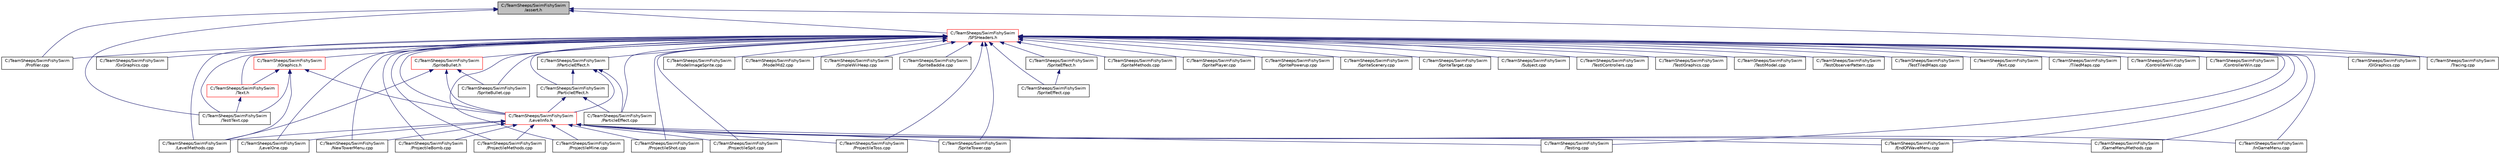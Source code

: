 digraph "C:/TeamSheeps/SwimFishySwim/assert.h"
{
 // LATEX_PDF_SIZE
  edge [fontname="Helvetica",fontsize="10",labelfontname="Helvetica",labelfontsize="10"];
  node [fontname="Helvetica",fontsize="10",shape=record];
  Node1 [label="C:/TeamSheeps/SwimFishySwim\l/assert.h",height=0.2,width=0.4,color="black", fillcolor="grey75", style="filled", fontcolor="black",tooltip=" "];
  Node1 -> Node2 [dir="back",color="midnightblue",fontsize="10",style="solid",fontname="Helvetica"];
  Node2 [label="C:/TeamSheeps/SwimFishySwim\l/Profiler.cpp",height=0.2,width=0.4,color="black", fillcolor="white", style="filled",URL="$_profiler_8cpp.html",tooltip=" "];
  Node1 -> Node3 [dir="back",color="midnightblue",fontsize="10",style="solid",fontname="Helvetica"];
  Node3 [label="C:/TeamSheeps/SwimFishySwim\l/SFSHeaders.h",height=0.2,width=0.4,color="red", fillcolor="white", style="filled",URL="$_s_f_s_headers_8h.html",tooltip=" "];
  Node3 -> Node4 [dir="back",color="midnightblue",fontsize="10",style="solid",fontname="Helvetica"];
  Node4 [label="C:/TeamSheeps/SwimFishySwim\l/ControllerWii.cpp",height=0.2,width=0.4,color="black", fillcolor="white", style="filled",URL="$_controller_wii_8cpp.html",tooltip=" "];
  Node3 -> Node5 [dir="back",color="midnightblue",fontsize="10",style="solid",fontname="Helvetica"];
  Node5 [label="C:/TeamSheeps/SwimFishySwim\l/ControllerWin.cpp",height=0.2,width=0.4,color="black", fillcolor="white", style="filled",URL="$_controller_win_8cpp.html",tooltip=" "];
  Node3 -> Node6 [dir="back",color="midnightblue",fontsize="10",style="solid",fontname="Helvetica"];
  Node6 [label="C:/TeamSheeps/SwimFishySwim\l/EndOfWaveMenu.cpp",height=0.2,width=0.4,color="black", fillcolor="white", style="filled",URL="$_end_of_wave_menu_8cpp.html",tooltip=" "];
  Node3 -> Node7 [dir="back",color="midnightblue",fontsize="10",style="solid",fontname="Helvetica"];
  Node7 [label="C:/TeamSheeps/SwimFishySwim\l/GameMenuMethods.cpp",height=0.2,width=0.4,color="black", fillcolor="white", style="filled",URL="$_game_menu_methods_8cpp.html",tooltip=" "];
  Node3 -> Node8 [dir="back",color="midnightblue",fontsize="10",style="solid",fontname="Helvetica"];
  Node8 [label="C:/TeamSheeps/SwimFishySwim\l/GlGraphics.cpp",height=0.2,width=0.4,color="black", fillcolor="white", style="filled",URL="$_gl_graphics_8cpp.html",tooltip=" "];
  Node3 -> Node9 [dir="back",color="midnightblue",fontsize="10",style="solid",fontname="Helvetica"];
  Node9 [label="C:/TeamSheeps/SwimFishySwim\l/GxGraphics.cpp",height=0.2,width=0.4,color="black", fillcolor="white", style="filled",URL="$_gx_graphics_8cpp.html",tooltip=" "];
  Node3 -> Node10 [dir="back",color="midnightblue",fontsize="10",style="solid",fontname="Helvetica"];
  Node10 [label="C:/TeamSheeps/SwimFishySwim\l/IGraphics.h",height=0.2,width=0.4,color="red", fillcolor="white", style="filled",URL="$_i_graphics_8h.html",tooltip=" "];
  Node10 -> Node19 [dir="back",color="midnightblue",fontsize="10",style="solid",fontname="Helvetica"];
  Node19 [label="C:/TeamSheeps/SwimFishySwim\l/LevelInfo.h",height=0.2,width=0.4,color="red", fillcolor="white", style="filled",URL="$_level_info_8h.html",tooltip=" "];
  Node19 -> Node6 [dir="back",color="midnightblue",fontsize="10",style="solid",fontname="Helvetica"];
  Node19 -> Node7 [dir="back",color="midnightblue",fontsize="10",style="solid",fontname="Helvetica"];
  Node19 -> Node20 [dir="back",color="midnightblue",fontsize="10",style="solid",fontname="Helvetica"];
  Node20 [label="C:/TeamSheeps/SwimFishySwim\l/InGameMenu.cpp",height=0.2,width=0.4,color="black", fillcolor="white", style="filled",URL="$_in_game_menu_8cpp.html",tooltip=" "];
  Node19 -> Node21 [dir="back",color="midnightblue",fontsize="10",style="solid",fontname="Helvetica"];
  Node21 [label="C:/TeamSheeps/SwimFishySwim\l/LevelMethods.cpp",height=0.2,width=0.4,color="black", fillcolor="white", style="filled",URL="$_level_methods_8cpp.html",tooltip=" "];
  Node19 -> Node22 [dir="back",color="midnightblue",fontsize="10",style="solid",fontname="Helvetica"];
  Node22 [label="C:/TeamSheeps/SwimFishySwim\l/LevelOne.cpp",height=0.2,width=0.4,color="black", fillcolor="white", style="filled",URL="$_level_one_8cpp.html",tooltip=" "];
  Node19 -> Node25 [dir="back",color="midnightblue",fontsize="10",style="solid",fontname="Helvetica"];
  Node25 [label="C:/TeamSheeps/SwimFishySwim\l/NewTowerMenu.cpp",height=0.2,width=0.4,color="black", fillcolor="white", style="filled",URL="$_new_tower_menu_8cpp.html",tooltip=" "];
  Node19 -> Node26 [dir="back",color="midnightblue",fontsize="10",style="solid",fontname="Helvetica"];
  Node26 [label="C:/TeamSheeps/SwimFishySwim\l/ProjectileBomb.cpp",height=0.2,width=0.4,color="black", fillcolor="white", style="filled",URL="$_projectile_bomb_8cpp.html",tooltip=" "];
  Node19 -> Node27 [dir="back",color="midnightblue",fontsize="10",style="solid",fontname="Helvetica"];
  Node27 [label="C:/TeamSheeps/SwimFishySwim\l/ProjectileMethods.cpp",height=0.2,width=0.4,color="black", fillcolor="white", style="filled",URL="$_projectile_methods_8cpp.html",tooltip=" "];
  Node19 -> Node28 [dir="back",color="midnightblue",fontsize="10",style="solid",fontname="Helvetica"];
  Node28 [label="C:/TeamSheeps/SwimFishySwim\l/ProjectileMine.cpp",height=0.2,width=0.4,color="black", fillcolor="white", style="filled",URL="$_projectile_mine_8cpp.html",tooltip=" "];
  Node19 -> Node29 [dir="back",color="midnightblue",fontsize="10",style="solid",fontname="Helvetica"];
  Node29 [label="C:/TeamSheeps/SwimFishySwim\l/ProjectileShot.cpp",height=0.2,width=0.4,color="black", fillcolor="white", style="filled",URL="$_projectile_shot_8cpp.html",tooltip=" "];
  Node19 -> Node30 [dir="back",color="midnightblue",fontsize="10",style="solid",fontname="Helvetica"];
  Node30 [label="C:/TeamSheeps/SwimFishySwim\l/ProjectileSpit.cpp",height=0.2,width=0.4,color="black", fillcolor="white", style="filled",URL="$_projectile_spit_8cpp.html",tooltip=" "];
  Node19 -> Node31 [dir="back",color="midnightblue",fontsize="10",style="solid",fontname="Helvetica"];
  Node31 [label="C:/TeamSheeps/SwimFishySwim\l/ProjectileToss.cpp",height=0.2,width=0.4,color="black", fillcolor="white", style="filled",URL="$_projectile_toss_8cpp.html",tooltip=" "];
  Node19 -> Node32 [dir="back",color="midnightblue",fontsize="10",style="solid",fontname="Helvetica"];
  Node32 [label="C:/TeamSheeps/SwimFishySwim\l/SpriteTower.cpp",height=0.2,width=0.4,color="black", fillcolor="white", style="filled",URL="$_sprite_tower_8cpp.html",tooltip=" "];
  Node19 -> Node24 [dir="back",color="midnightblue",fontsize="10",style="solid",fontname="Helvetica"];
  Node24 [label="C:/TeamSheeps/SwimFishySwim\l/Testing.cpp",height=0.2,width=0.4,color="black", fillcolor="white", style="filled",URL="$_testing_8cpp.html",tooltip=" "];
  Node10 -> Node21 [dir="back",color="midnightblue",fontsize="10",style="solid",fontname="Helvetica"];
  Node10 -> Node59 [dir="back",color="midnightblue",fontsize="10",style="solid",fontname="Helvetica"];
  Node59 [label="C:/TeamSheeps/SwimFishySwim\l/TestIText.cpp",height=0.2,width=0.4,color="black", fillcolor="white", style="filled",URL="$_test_i_text_8cpp.html",tooltip=" "];
  Node10 -> Node61 [dir="back",color="midnightblue",fontsize="10",style="solid",fontname="Helvetica"];
  Node61 [label="C:/TeamSheeps/SwimFishySwim\l/Text.h",height=0.2,width=0.4,color="red", fillcolor="white", style="filled",URL="$_text_8h.html",tooltip=" "];
  Node61 -> Node59 [dir="back",color="midnightblue",fontsize="10",style="solid",fontname="Helvetica"];
  Node3 -> Node18 [dir="back",color="midnightblue",fontsize="10",style="solid",fontname="Helvetica"];
  Node18 [label="C:/TeamSheeps/SwimFishySwim\l/IParticleEffect.h",height=0.2,width=0.4,color="black", fillcolor="white", style="filled",URL="$_i_particle_effect_8h.html",tooltip=" "];
  Node18 -> Node19 [dir="back",color="midnightblue",fontsize="10",style="solid",fontname="Helvetica"];
  Node18 -> Node33 [dir="back",color="midnightblue",fontsize="10",style="solid",fontname="Helvetica"];
  Node33 [label="C:/TeamSheeps/SwimFishySwim\l/ParticleEffect.cpp",height=0.2,width=0.4,color="black", fillcolor="white", style="filled",URL="$_particle_effect_8cpp.html",tooltip=" "];
  Node18 -> Node34 [dir="back",color="midnightblue",fontsize="10",style="solid",fontname="Helvetica"];
  Node34 [label="C:/TeamSheeps/SwimFishySwim\l/ParticleEffect.h",height=0.2,width=0.4,color="black", fillcolor="white", style="filled",URL="$_particle_effect_8h.html",tooltip=" "];
  Node34 -> Node19 [dir="back",color="midnightblue",fontsize="10",style="solid",fontname="Helvetica"];
  Node34 -> Node33 [dir="back",color="midnightblue",fontsize="10",style="solid",fontname="Helvetica"];
  Node3 -> Node20 [dir="back",color="midnightblue",fontsize="10",style="solid",fontname="Helvetica"];
  Node3 -> Node19 [dir="back",color="midnightblue",fontsize="10",style="solid",fontname="Helvetica"];
  Node3 -> Node21 [dir="back",color="midnightblue",fontsize="10",style="solid",fontname="Helvetica"];
  Node3 -> Node22 [dir="back",color="midnightblue",fontsize="10",style="solid",fontname="Helvetica"];
  Node3 -> Node52 [dir="back",color="midnightblue",fontsize="10",style="solid",fontname="Helvetica"];
  Node52 [label="C:/TeamSheeps/SwimFishySwim\l/ModelImageSprite.cpp",height=0.2,width=0.4,color="black", fillcolor="white", style="filled",URL="$_model_image_sprite_8cpp.html",tooltip=" "];
  Node3 -> Node54 [dir="back",color="midnightblue",fontsize="10",style="solid",fontname="Helvetica"];
  Node54 [label="C:/TeamSheeps/SwimFishySwim\l/ModelMd2.cpp",height=0.2,width=0.4,color="black", fillcolor="white", style="filled",URL="$_model_md2_8cpp.html",tooltip=" "];
  Node3 -> Node25 [dir="back",color="midnightblue",fontsize="10",style="solid",fontname="Helvetica"];
  Node3 -> Node33 [dir="back",color="midnightblue",fontsize="10",style="solid",fontname="Helvetica"];
  Node3 -> Node34 [dir="back",color="midnightblue",fontsize="10",style="solid",fontname="Helvetica"];
  Node3 -> Node2 [dir="back",color="midnightblue",fontsize="10",style="solid",fontname="Helvetica"];
  Node3 -> Node26 [dir="back",color="midnightblue",fontsize="10",style="solid",fontname="Helvetica"];
  Node3 -> Node27 [dir="back",color="midnightblue",fontsize="10",style="solid",fontname="Helvetica"];
  Node3 -> Node28 [dir="back",color="midnightblue",fontsize="10",style="solid",fontname="Helvetica"];
  Node3 -> Node29 [dir="back",color="midnightblue",fontsize="10",style="solid",fontname="Helvetica"];
  Node3 -> Node30 [dir="back",color="midnightblue",fontsize="10",style="solid",fontname="Helvetica"];
  Node3 -> Node31 [dir="back",color="midnightblue",fontsize="10",style="solid",fontname="Helvetica"];
  Node3 -> Node71 [dir="back",color="midnightblue",fontsize="10",style="solid",fontname="Helvetica"];
  Node71 [label="C:/TeamSheeps/SwimFishySwim\l/SimpleWiiHeap.cpp",height=0.2,width=0.4,color="black", fillcolor="white", style="filled",URL="$_simple_wii_heap_8cpp.html",tooltip=" "];
  Node3 -> Node35 [dir="back",color="midnightblue",fontsize="10",style="solid",fontname="Helvetica"];
  Node35 [label="C:/TeamSheeps/SwimFishySwim\l/SpriteBaddie.cpp",height=0.2,width=0.4,color="black", fillcolor="white", style="filled",URL="$_sprite_baddie_8cpp.html",tooltip=" "];
  Node3 -> Node36 [dir="back",color="midnightblue",fontsize="10",style="solid",fontname="Helvetica"];
  Node36 [label="C:/TeamSheeps/SwimFishySwim\l/SpriteBullet.cpp",height=0.2,width=0.4,color="black", fillcolor="white", style="filled",URL="$_sprite_bullet_8cpp.html",tooltip=" "];
  Node3 -> Node37 [dir="back",color="midnightblue",fontsize="10",style="solid",fontname="Helvetica"];
  Node37 [label="C:/TeamSheeps/SwimFishySwim\l/SpriteBullet.h",height=0.2,width=0.4,color="red", fillcolor="white", style="filled",URL="$_sprite_bullet_8h.html",tooltip=" "];
  Node37 -> Node19 [dir="back",color="midnightblue",fontsize="10",style="solid",fontname="Helvetica"];
  Node37 -> Node21 [dir="back",color="midnightblue",fontsize="10",style="solid",fontname="Helvetica"];
  Node37 -> Node36 [dir="back",color="midnightblue",fontsize="10",style="solid",fontname="Helvetica"];
  Node3 -> Node38 [dir="back",color="midnightblue",fontsize="10",style="solid",fontname="Helvetica"];
  Node38 [label="C:/TeamSheeps/SwimFishySwim\l/SpriteEffect.cpp",height=0.2,width=0.4,color="black", fillcolor="white", style="filled",URL="$_sprite_effect_8cpp.html",tooltip=" "];
  Node3 -> Node39 [dir="back",color="midnightblue",fontsize="10",style="solid",fontname="Helvetica"];
  Node39 [label="C:/TeamSheeps/SwimFishySwim\l/SpriteEffect.h",height=0.2,width=0.4,color="black", fillcolor="white", style="filled",URL="$_sprite_effect_8h.html",tooltip=" "];
  Node39 -> Node38 [dir="back",color="midnightblue",fontsize="10",style="solid",fontname="Helvetica"];
  Node3 -> Node40 [dir="back",color="midnightblue",fontsize="10",style="solid",fontname="Helvetica"];
  Node40 [label="C:/TeamSheeps/SwimFishySwim\l/SpriteMethods.cpp",height=0.2,width=0.4,color="black", fillcolor="white", style="filled",URL="$_sprite_methods_8cpp.html",tooltip=" "];
  Node3 -> Node42 [dir="back",color="midnightblue",fontsize="10",style="solid",fontname="Helvetica"];
  Node42 [label="C:/TeamSheeps/SwimFishySwim\l/SpritePlayer.cpp",height=0.2,width=0.4,color="black", fillcolor="white", style="filled",URL="$_sprite_player_8cpp.html",tooltip=" "];
  Node3 -> Node43 [dir="back",color="midnightblue",fontsize="10",style="solid",fontname="Helvetica"];
  Node43 [label="C:/TeamSheeps/SwimFishySwim\l/SpritePowerup.cpp",height=0.2,width=0.4,color="black", fillcolor="white", style="filled",URL="$_sprite_powerup_8cpp.html",tooltip=" "];
  Node3 -> Node44 [dir="back",color="midnightblue",fontsize="10",style="solid",fontname="Helvetica"];
  Node44 [label="C:/TeamSheeps/SwimFishySwim\l/SpriteScenery.cpp",height=0.2,width=0.4,color="black", fillcolor="white", style="filled",URL="$_sprite_scenery_8cpp.html",tooltip=" "];
  Node3 -> Node45 [dir="back",color="midnightblue",fontsize="10",style="solid",fontname="Helvetica"];
  Node45 [label="C:/TeamSheeps/SwimFishySwim\l/SpriteTarget.cpp",height=0.2,width=0.4,color="black", fillcolor="white", style="filled",URL="$_sprite_target_8cpp.html",tooltip=" "];
  Node3 -> Node32 [dir="back",color="midnightblue",fontsize="10",style="solid",fontname="Helvetica"];
  Node3 -> Node72 [dir="back",color="midnightblue",fontsize="10",style="solid",fontname="Helvetica"];
  Node72 [label="C:/TeamSheeps/SwimFishySwim\l/Subject.cpp",height=0.2,width=0.4,color="black", fillcolor="white", style="filled",URL="$_subject_8cpp.html",tooltip=" "];
  Node3 -> Node73 [dir="back",color="midnightblue",fontsize="10",style="solid",fontname="Helvetica"];
  Node73 [label="C:/TeamSheeps/SwimFishySwim\l/TestIControllers.cpp",height=0.2,width=0.4,color="black", fillcolor="white", style="filled",URL="$_test_i_controllers_8cpp.html",tooltip=" "];
  Node3 -> Node12 [dir="back",color="midnightblue",fontsize="10",style="solid",fontname="Helvetica"];
  Node12 [label="C:/TeamSheeps/SwimFishySwim\l/TestIGraphics.cpp",height=0.2,width=0.4,color="black", fillcolor="white", style="filled",URL="$_test_i_graphics_8cpp.html",tooltip=" "];
  Node3 -> Node55 [dir="back",color="midnightblue",fontsize="10",style="solid",fontname="Helvetica"];
  Node55 [label="C:/TeamSheeps/SwimFishySwim\l/TestIModel.cpp",height=0.2,width=0.4,color="black", fillcolor="white", style="filled",URL="$_test_i_model_8cpp.html",tooltip=" "];
  Node3 -> Node59 [dir="back",color="midnightblue",fontsize="10",style="solid",fontname="Helvetica"];
  Node3 -> Node74 [dir="back",color="midnightblue",fontsize="10",style="solid",fontname="Helvetica"];
  Node74 [label="C:/TeamSheeps/SwimFishySwim\l/TestObserverPattern.cpp",height=0.2,width=0.4,color="black", fillcolor="white", style="filled",URL="$_test_observer_pattern_8cpp.html",tooltip=" "];
  Node3 -> Node68 [dir="back",color="midnightblue",fontsize="10",style="solid",fontname="Helvetica"];
  Node68 [label="C:/TeamSheeps/SwimFishySwim\l/TestTiledMaps.cpp",height=0.2,width=0.4,color="black", fillcolor="white", style="filled",URL="$_test_tiled_maps_8cpp.html",tooltip=" "];
  Node3 -> Node24 [dir="back",color="midnightblue",fontsize="10",style="solid",fontname="Helvetica"];
  Node3 -> Node75 [dir="back",color="midnightblue",fontsize="10",style="solid",fontname="Helvetica"];
  Node75 [label="C:/TeamSheeps/SwimFishySwim\l/Text.cpp",height=0.2,width=0.4,color="black", fillcolor="white", style="filled",URL="$_text_8cpp.html",tooltip=" "];
  Node3 -> Node61 [dir="back",color="midnightblue",fontsize="10",style="solid",fontname="Helvetica"];
  Node3 -> Node70 [dir="back",color="midnightblue",fontsize="10",style="solid",fontname="Helvetica"];
  Node70 [label="C:/TeamSheeps/SwimFishySwim\l/TiledMaps.cpp",height=0.2,width=0.4,color="black", fillcolor="white", style="filled",URL="$_tiled_maps_8cpp.html",tooltip=" "];
  Node3 -> Node76 [dir="back",color="midnightblue",fontsize="10",style="solid",fontname="Helvetica"];
  Node76 [label="C:/TeamSheeps/SwimFishySwim\l/Tracing.cpp",height=0.2,width=0.4,color="black", fillcolor="white", style="filled",URL="$_tracing_8cpp.html",tooltip=" "];
  Node1 -> Node59 [dir="back",color="midnightblue",fontsize="10",style="solid",fontname="Helvetica"];
  Node1 -> Node76 [dir="back",color="midnightblue",fontsize="10",style="solid",fontname="Helvetica"];
}
